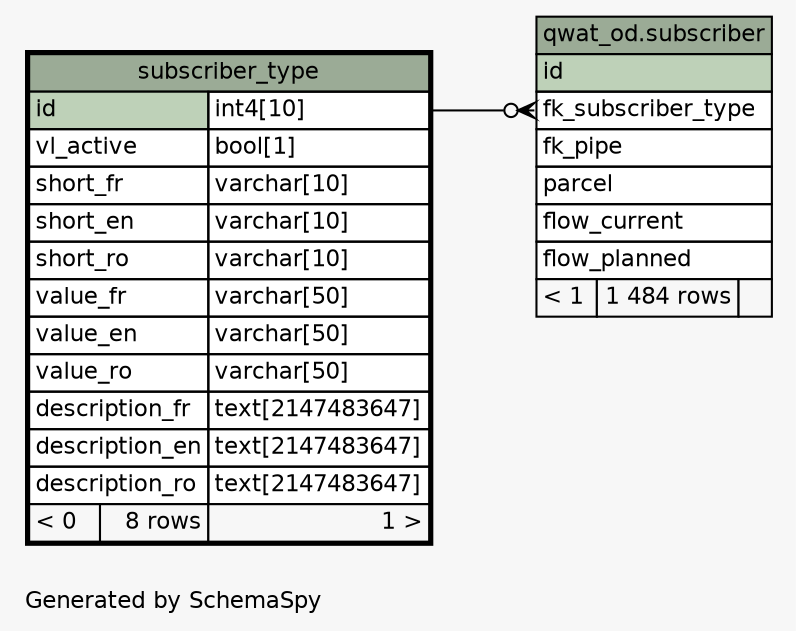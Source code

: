 // dot 2.38.0 on Linux 4.8.0-42-generic
// SchemaSpy rev 590
digraph "oneDegreeRelationshipsDiagram" {
  graph [
    rankdir="RL"
    bgcolor="#f7f7f7"
    label="\nGenerated by SchemaSpy"
    labeljust="l"
    nodesep="0.18"
    ranksep="0.46"
    fontname="Helvetica"
    fontsize="11"
  ];
  node [
    fontname="Helvetica"
    fontsize="11"
    shape="plaintext"
  ];
  edge [
    arrowsize="0.8"
  ];
  "qwat_od.subscriber":"fk_subscriber_type":w -> "subscriber_type":"id.type":e [arrowhead=none dir=back arrowtail=crowodot];
  "qwat_od.subscriber" [
    label=<
    <TABLE BORDER="0" CELLBORDER="1" CELLSPACING="0" BGCOLOR="#ffffff">
      <TR><TD COLSPAN="3" BGCOLOR="#9bab96" ALIGN="CENTER">qwat_od.subscriber</TD></TR>
      <TR><TD PORT="id" COLSPAN="3" BGCOLOR="#bed1b8" ALIGN="LEFT">id</TD></TR>
      <TR><TD PORT="fk_subscriber_type" COLSPAN="3" ALIGN="LEFT">fk_subscriber_type</TD></TR>
      <TR><TD PORT="fk_pipe" COLSPAN="3" ALIGN="LEFT">fk_pipe</TD></TR>
      <TR><TD PORT="parcel" COLSPAN="3" ALIGN="LEFT">parcel</TD></TR>
      <TR><TD PORT="flow_current" COLSPAN="3" ALIGN="LEFT">flow_current</TD></TR>
      <TR><TD PORT="flow_planned" COLSPAN="3" ALIGN="LEFT">flow_planned</TD></TR>
      <TR><TD ALIGN="LEFT" BGCOLOR="#f7f7f7">&lt; 1</TD><TD ALIGN="RIGHT" BGCOLOR="#f7f7f7">1 484 rows</TD><TD ALIGN="RIGHT" BGCOLOR="#f7f7f7">  </TD></TR>
    </TABLE>>
    URL="../../qwat_od/tables/subscriber.html"
    tooltip="qwat_od.subscriber"
  ];
  "subscriber_type" [
    label=<
    <TABLE BORDER="2" CELLBORDER="1" CELLSPACING="0" BGCOLOR="#ffffff">
      <TR><TD COLSPAN="3" BGCOLOR="#9bab96" ALIGN="CENTER">subscriber_type</TD></TR>
      <TR><TD PORT="id" COLSPAN="2" BGCOLOR="#bed1b8" ALIGN="LEFT">id</TD><TD PORT="id.type" ALIGN="LEFT">int4[10]</TD></TR>
      <TR><TD PORT="vl_active" COLSPAN="2" ALIGN="LEFT">vl_active</TD><TD PORT="vl_active.type" ALIGN="LEFT">bool[1]</TD></TR>
      <TR><TD PORT="short_fr" COLSPAN="2" ALIGN="LEFT">short_fr</TD><TD PORT="short_fr.type" ALIGN="LEFT">varchar[10]</TD></TR>
      <TR><TD PORT="short_en" COLSPAN="2" ALIGN="LEFT">short_en</TD><TD PORT="short_en.type" ALIGN="LEFT">varchar[10]</TD></TR>
      <TR><TD PORT="short_ro" COLSPAN="2" ALIGN="LEFT">short_ro</TD><TD PORT="short_ro.type" ALIGN="LEFT">varchar[10]</TD></TR>
      <TR><TD PORT="value_fr" COLSPAN="2" ALIGN="LEFT">value_fr</TD><TD PORT="value_fr.type" ALIGN="LEFT">varchar[50]</TD></TR>
      <TR><TD PORT="value_en" COLSPAN="2" ALIGN="LEFT">value_en</TD><TD PORT="value_en.type" ALIGN="LEFT">varchar[50]</TD></TR>
      <TR><TD PORT="value_ro" COLSPAN="2" ALIGN="LEFT">value_ro</TD><TD PORT="value_ro.type" ALIGN="LEFT">varchar[50]</TD></TR>
      <TR><TD PORT="description_fr" COLSPAN="2" ALIGN="LEFT">description_fr</TD><TD PORT="description_fr.type" ALIGN="LEFT">text[2147483647]</TD></TR>
      <TR><TD PORT="description_en" COLSPAN="2" ALIGN="LEFT">description_en</TD><TD PORT="description_en.type" ALIGN="LEFT">text[2147483647]</TD></TR>
      <TR><TD PORT="description_ro" COLSPAN="2" ALIGN="LEFT">description_ro</TD><TD PORT="description_ro.type" ALIGN="LEFT">text[2147483647]</TD></TR>
      <TR><TD ALIGN="LEFT" BGCOLOR="#f7f7f7">&lt; 0</TD><TD ALIGN="RIGHT" BGCOLOR="#f7f7f7">8 rows</TD><TD ALIGN="RIGHT" BGCOLOR="#f7f7f7">1 &gt;</TD></TR>
    </TABLE>>
    URL="subscriber_type.html"
    tooltip="subscriber_type"
  ];
}
